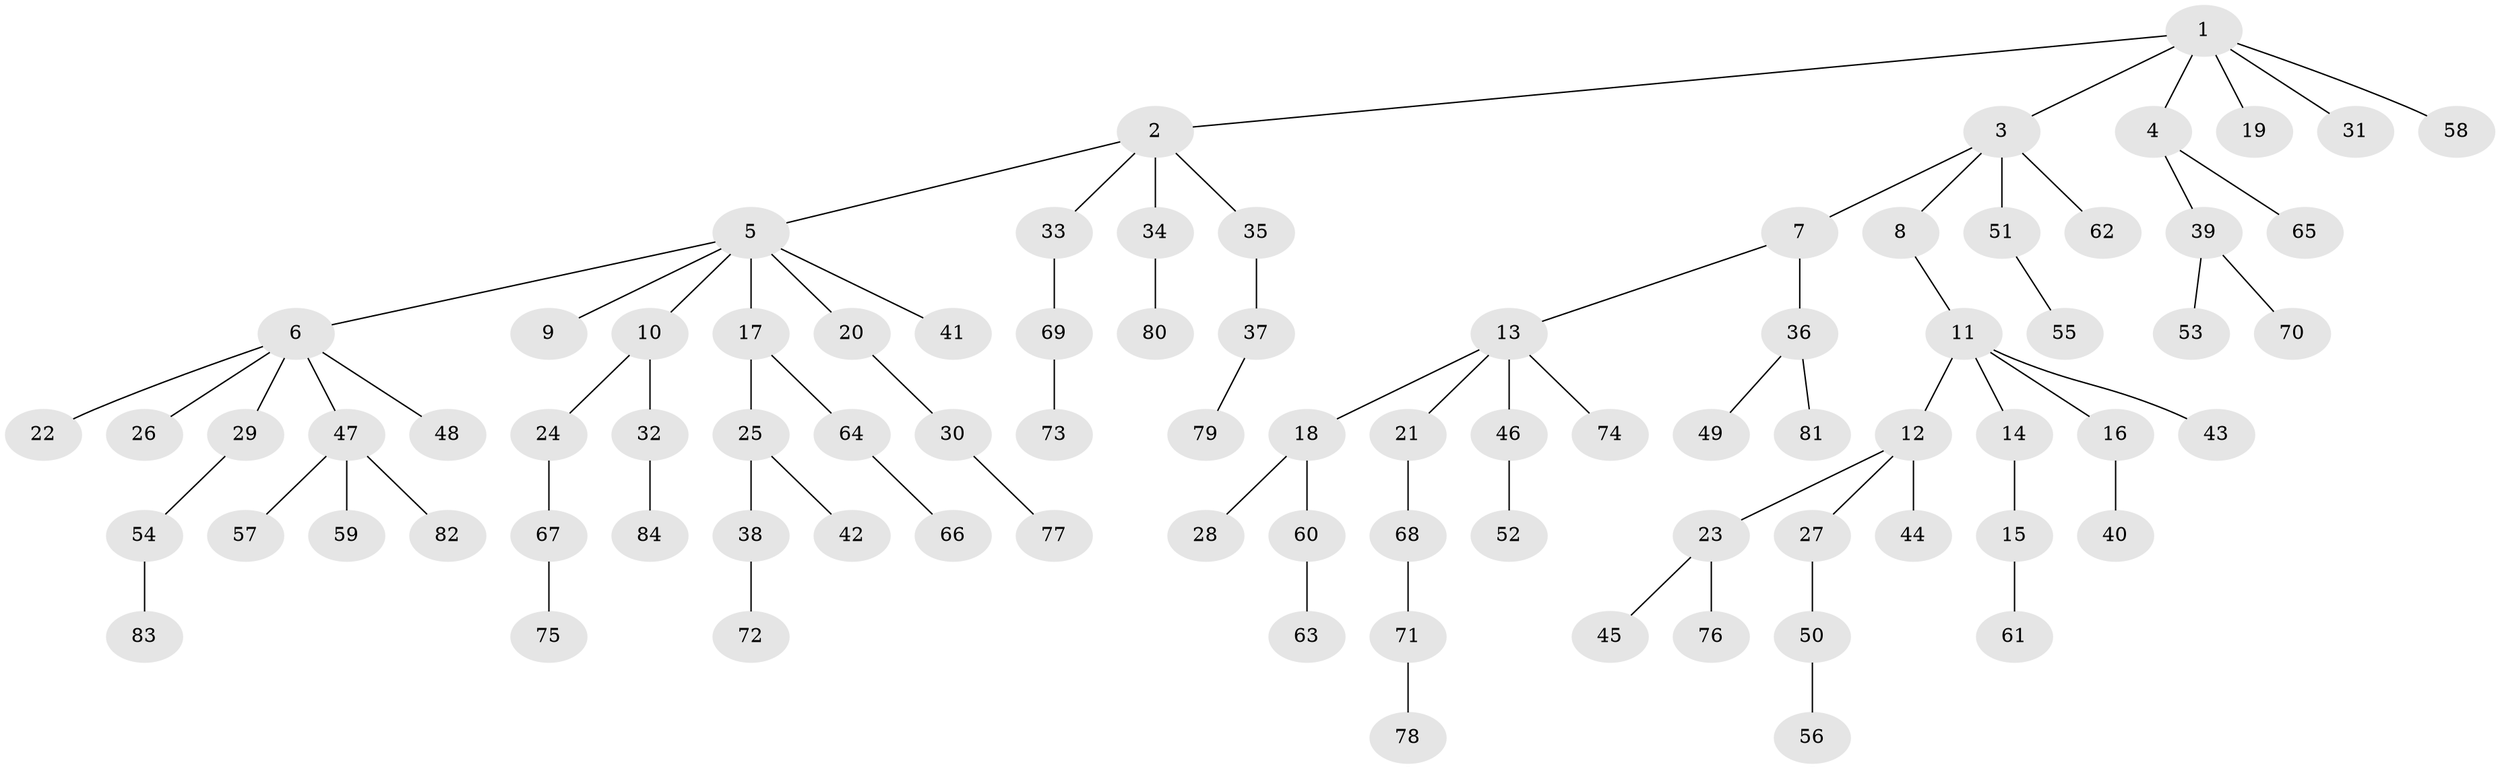 // coarse degree distribution, {2: 0.19047619047619047, 4: 0.047619047619047616, 1: 0.6428571428571429, 5: 0.07142857142857142, 10: 0.023809523809523808, 6: 0.023809523809523808}
// Generated by graph-tools (version 1.1) at 2025/56/03/04/25 21:56:29]
// undirected, 84 vertices, 83 edges
graph export_dot {
graph [start="1"]
  node [color=gray90,style=filled];
  1;
  2;
  3;
  4;
  5;
  6;
  7;
  8;
  9;
  10;
  11;
  12;
  13;
  14;
  15;
  16;
  17;
  18;
  19;
  20;
  21;
  22;
  23;
  24;
  25;
  26;
  27;
  28;
  29;
  30;
  31;
  32;
  33;
  34;
  35;
  36;
  37;
  38;
  39;
  40;
  41;
  42;
  43;
  44;
  45;
  46;
  47;
  48;
  49;
  50;
  51;
  52;
  53;
  54;
  55;
  56;
  57;
  58;
  59;
  60;
  61;
  62;
  63;
  64;
  65;
  66;
  67;
  68;
  69;
  70;
  71;
  72;
  73;
  74;
  75;
  76;
  77;
  78;
  79;
  80;
  81;
  82;
  83;
  84;
  1 -- 2;
  1 -- 3;
  1 -- 4;
  1 -- 19;
  1 -- 31;
  1 -- 58;
  2 -- 5;
  2 -- 33;
  2 -- 34;
  2 -- 35;
  3 -- 7;
  3 -- 8;
  3 -- 51;
  3 -- 62;
  4 -- 39;
  4 -- 65;
  5 -- 6;
  5 -- 9;
  5 -- 10;
  5 -- 17;
  5 -- 20;
  5 -- 41;
  6 -- 22;
  6 -- 26;
  6 -- 29;
  6 -- 47;
  6 -- 48;
  7 -- 13;
  7 -- 36;
  8 -- 11;
  10 -- 24;
  10 -- 32;
  11 -- 12;
  11 -- 14;
  11 -- 16;
  11 -- 43;
  12 -- 23;
  12 -- 27;
  12 -- 44;
  13 -- 18;
  13 -- 21;
  13 -- 46;
  13 -- 74;
  14 -- 15;
  15 -- 61;
  16 -- 40;
  17 -- 25;
  17 -- 64;
  18 -- 28;
  18 -- 60;
  20 -- 30;
  21 -- 68;
  23 -- 45;
  23 -- 76;
  24 -- 67;
  25 -- 38;
  25 -- 42;
  27 -- 50;
  29 -- 54;
  30 -- 77;
  32 -- 84;
  33 -- 69;
  34 -- 80;
  35 -- 37;
  36 -- 49;
  36 -- 81;
  37 -- 79;
  38 -- 72;
  39 -- 53;
  39 -- 70;
  46 -- 52;
  47 -- 57;
  47 -- 59;
  47 -- 82;
  50 -- 56;
  51 -- 55;
  54 -- 83;
  60 -- 63;
  64 -- 66;
  67 -- 75;
  68 -- 71;
  69 -- 73;
  71 -- 78;
}
